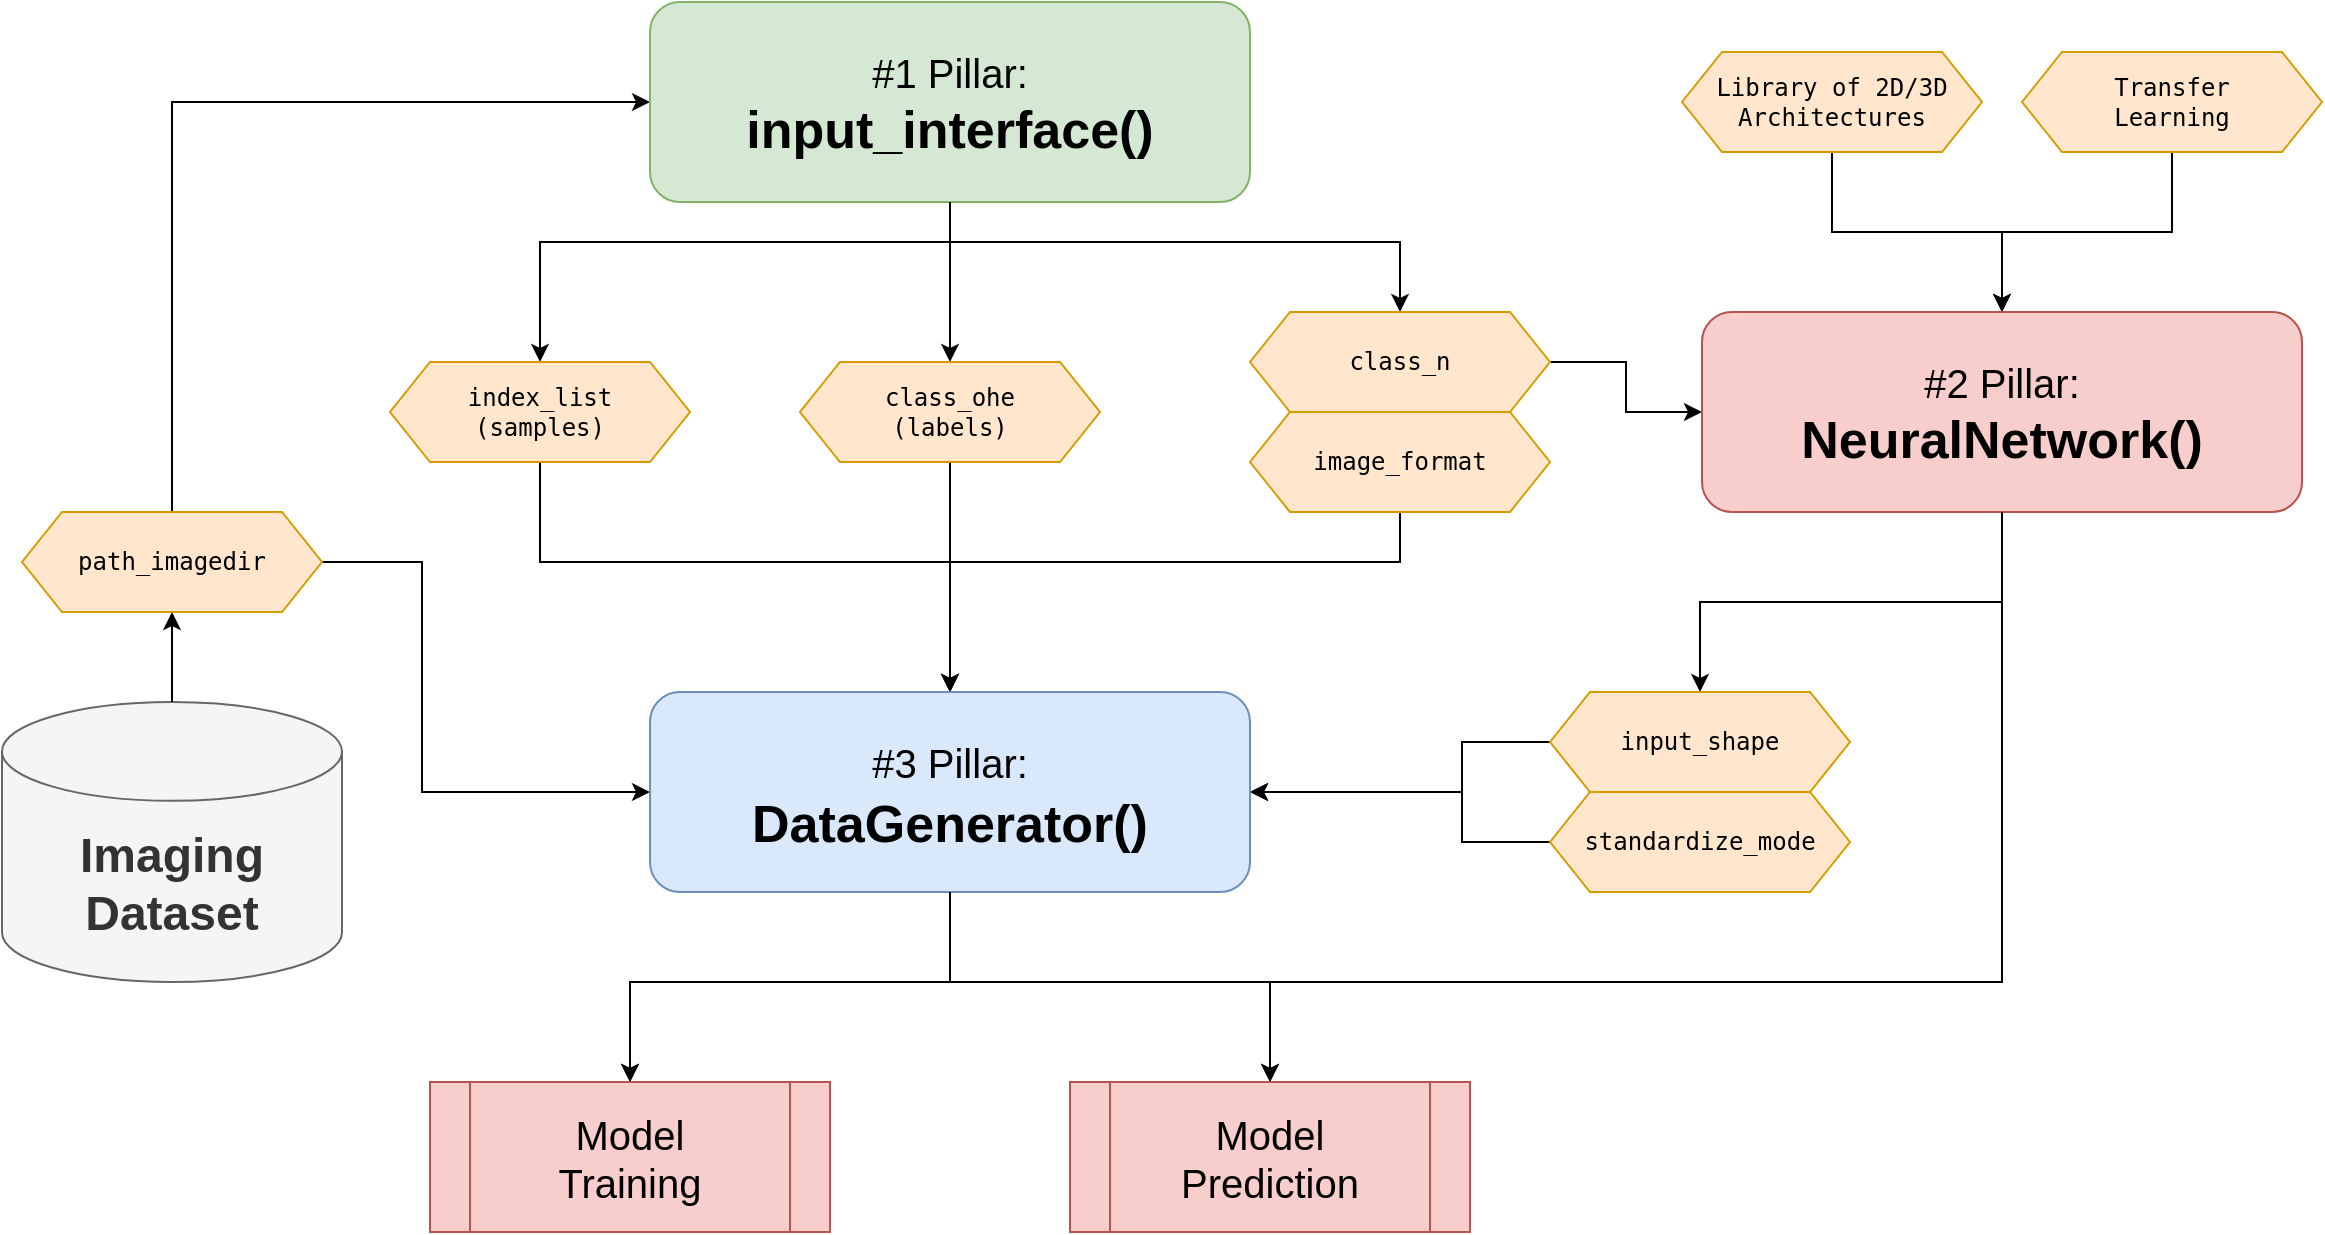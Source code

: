 <mxfile version="19.0.3" type="device"><diagram id="Y3FxYfprjLi3GGuL_y6j" name="Page-1"><mxGraphModel dx="2147" dy="781" grid="1" gridSize="10" guides="1" tooltips="1" connect="1" arrows="1" fold="1" page="1" pageScale="1" pageWidth="827" pageHeight="1169" math="0" shadow="0"><root><mxCell id="0"/><mxCell id="1" parent="0"/><mxCell id="pe6ruL8o526zXLX8FnUG-48" style="edgeStyle=orthogonalEdgeStyle;rounded=0;orthogonalLoop=1;jettySize=auto;html=1;entryX=0.5;entryY=0;entryDx=0;entryDy=0;fontSize=12;startArrow=classic;startFill=1;endArrow=none;endFill=0;" parent="1" source="pe6ruL8o526zXLX8FnUG-1" target="pe6ruL8o526zXLX8FnUG-12" edge="1"><mxGeometry relative="1" as="geometry"/></mxCell><mxCell id="pe6ruL8o526zXLX8FnUG-1" value="&lt;div style=&quot;font-size: 20px&quot;&gt;&lt;font style=&quot;font-size: 20px&quot;&gt;&lt;font style=&quot;font-size: 20px&quot;&gt;#1 Pillar:&lt;/font&gt;&lt;/font&gt;&lt;b&gt;&lt;font style=&quot;font-size: 24px&quot;&gt;&lt;br&gt;&lt;/font&gt;&lt;/b&gt;&lt;/div&gt;&lt;div&gt;&lt;font size=&quot;1&quot;&gt;&lt;b&gt;&lt;font style=&quot;font-size: 24px&quot;&gt;&lt;font style=&quot;font-size: 24px&quot;&gt;&lt;font style=&quot;font-size: 26px&quot;&gt;input_interface()&lt;/font&gt;&lt;/font&gt;&lt;/font&gt;&lt;/b&gt;&lt;/font&gt;&lt;/div&gt;" style="rounded=1;whiteSpace=wrap;html=1;fillColor=#d5e8d4;strokeColor=#82b366;" parent="1" vertex="1"><mxGeometry x="-56" y="40" width="300" height="100" as="geometry"/></mxCell><mxCell id="pe6ruL8o526zXLX8FnUG-6" value="&lt;div&gt;&lt;b&gt;&lt;font style=&quot;font-size: 24px&quot;&gt;Imaging&lt;/font&gt;&lt;/b&gt;&lt;/div&gt;&lt;div&gt;&lt;b&gt;&lt;font style=&quot;font-size: 24px&quot;&gt;Dataset&lt;/font&gt;&lt;/b&gt;&lt;/div&gt;" style="shape=cylinder3;whiteSpace=wrap;html=1;boundedLbl=1;backgroundOutline=1;size=24.714;fillColor=#f5f5f5;fontColor=#333333;strokeColor=#666666;" parent="1" vertex="1"><mxGeometry x="-380" y="390" width="170" height="140" as="geometry"/></mxCell><mxCell id="pe6ruL8o526zXLX8FnUG-42" style="edgeStyle=orthogonalEdgeStyle;rounded=0;orthogonalLoop=1;jettySize=auto;html=1;entryX=1;entryY=0.5;entryDx=0;entryDy=0;fontSize=12;startArrow=classic;startFill=1;endArrow=none;endFill=0;" parent="1" source="pe6ruL8o526zXLX8FnUG-7" target="pe6ruL8o526zXLX8FnUG-20" edge="1"><mxGeometry relative="1" as="geometry"/></mxCell><mxCell id="pe6ruL8o526zXLX8FnUG-45" style="edgeStyle=orthogonalEdgeStyle;rounded=0;orthogonalLoop=1;jettySize=auto;html=1;entryX=0.5;entryY=1;entryDx=0;entryDy=0;fontSize=12;startArrow=classic;startFill=1;endArrow=none;endFill=0;" parent="1" source="pe6ruL8o526zXLX8FnUG-7" target="pe6ruL8o526zXLX8FnUG-43" edge="1"><mxGeometry relative="1" as="geometry"/></mxCell><mxCell id="pe6ruL8o526zXLX8FnUG-46" style="edgeStyle=orthogonalEdgeStyle;rounded=0;orthogonalLoop=1;jettySize=auto;html=1;entryX=0.5;entryY=1;entryDx=0;entryDy=0;fontSize=12;startArrow=classic;startFill=1;endArrow=none;endFill=0;" parent="1" source="pe6ruL8o526zXLX8FnUG-7" target="pe6ruL8o526zXLX8FnUG-40" edge="1"><mxGeometry relative="1" as="geometry"/></mxCell><mxCell id="pe6ruL8o526zXLX8FnUG-7" value="&lt;div style=&quot;font-size: 18px&quot;&gt;&lt;font style=&quot;font-size: 18px&quot; size=&quot;1&quot;&gt;&lt;font style=&quot;font-size: 20px&quot;&gt;#2 Pillar:&lt;/font&gt;&lt;/font&gt;&lt;b&gt;&lt;font style=&quot;font-size: 24px&quot;&gt;&lt;br&gt;&lt;/font&gt;&lt;/b&gt;&lt;/div&gt;&lt;div&gt;&lt;font size=&quot;1&quot;&gt;&lt;b&gt;&lt;font style=&quot;font-size: 24px&quot;&gt;&lt;font style=&quot;font-size: 24px&quot;&gt;&lt;font style=&quot;font-size: 26px&quot;&gt;NeuralNetwork()&lt;/font&gt;&lt;/font&gt;&lt;/font&gt;&lt;/b&gt;&lt;/font&gt;&lt;/div&gt;" style="rounded=1;whiteSpace=wrap;html=1;fillColor=#f8cecc;strokeColor=#b85450;" parent="1" vertex="1"><mxGeometry x="470" y="195" width="300" height="100" as="geometry"/></mxCell><mxCell id="pe6ruL8o526zXLX8FnUG-31" style="edgeStyle=orthogonalEdgeStyle;rounded=0;orthogonalLoop=1;jettySize=auto;html=1;entryX=0.5;entryY=1;entryDx=0;entryDy=0;fontSize=12;startArrow=classic;startFill=1;endArrow=none;endFill=0;" parent="1" source="pe6ruL8o526zXLX8FnUG-8" target="pe6ruL8o526zXLX8FnUG-15" edge="1"><mxGeometry relative="1" as="geometry"><Array as="points"><mxPoint x="94" y="320"/><mxPoint x="-111" y="320"/></Array></mxGeometry></mxCell><mxCell id="pe6ruL8o526zXLX8FnUG-32" style="edgeStyle=orthogonalEdgeStyle;rounded=0;orthogonalLoop=1;jettySize=auto;html=1;entryX=0.5;entryY=1;entryDx=0;entryDy=0;fontSize=12;startArrow=classic;startFill=1;endArrow=none;endFill=0;" parent="1" source="pe6ruL8o526zXLX8FnUG-8" target="pe6ruL8o526zXLX8FnUG-17" edge="1"><mxGeometry relative="1" as="geometry"/></mxCell><mxCell id="pe6ruL8o526zXLX8FnUG-33" style="edgeStyle=orthogonalEdgeStyle;rounded=0;orthogonalLoop=1;jettySize=auto;html=1;entryX=0.5;entryY=1;entryDx=0;entryDy=0;fontSize=12;startArrow=classic;startFill=1;endArrow=none;endFill=0;" parent="1" source="pe6ruL8o526zXLX8FnUG-8" target="pe6ruL8o526zXLX8FnUG-18" edge="1"><mxGeometry relative="1" as="geometry"><Array as="points"><mxPoint x="94" y="320"/><mxPoint x="319" y="320"/></Array></mxGeometry></mxCell><mxCell id="pe6ruL8o526zXLX8FnUG-35" style="edgeStyle=orthogonalEdgeStyle;rounded=0;orthogonalLoop=1;jettySize=auto;html=1;entryX=0;entryY=0.5;entryDx=0;entryDy=0;fontSize=12;startArrow=classic;startFill=1;endArrow=none;endFill=0;" parent="1" source="pe6ruL8o526zXLX8FnUG-8" target="pe6ruL8o526zXLX8FnUG-11" edge="1"><mxGeometry relative="1" as="geometry"><Array as="points"><mxPoint x="350" y="435"/><mxPoint x="350" y="410"/></Array></mxGeometry></mxCell><mxCell id="pe6ruL8o526zXLX8FnUG-37" style="edgeStyle=orthogonalEdgeStyle;rounded=0;orthogonalLoop=1;jettySize=auto;html=1;entryX=0;entryY=0.5;entryDx=0;entryDy=0;fontSize=12;startArrow=classic;startFill=1;endArrow=none;endFill=0;" parent="1" source="pe6ruL8o526zXLX8FnUG-8" target="pe6ruL8o526zXLX8FnUG-9" edge="1"><mxGeometry relative="1" as="geometry"><Array as="points"><mxPoint x="350" y="435"/><mxPoint x="350" y="460"/></Array></mxGeometry></mxCell><mxCell id="pe6ruL8o526zXLX8FnUG-57" style="edgeStyle=orthogonalEdgeStyle;rounded=0;orthogonalLoop=1;jettySize=auto;html=1;entryX=1;entryY=0.5;entryDx=0;entryDy=0;fontSize=20;startArrow=classic;startFill=1;endArrow=none;endFill=0;" parent="1" source="pe6ruL8o526zXLX8FnUG-8" target="pe6ruL8o526zXLX8FnUG-12" edge="1"><mxGeometry relative="1" as="geometry"><Array as="points"><mxPoint x="-170" y="435"/><mxPoint x="-170" y="320"/></Array></mxGeometry></mxCell><mxCell id="pe6ruL8o526zXLX8FnUG-8" value="&lt;div style=&quot;font-size: 20px&quot;&gt;&lt;font style=&quot;font-size: 20px&quot;&gt;&lt;font style=&quot;font-size: 20px&quot;&gt;#3 Pillar:&lt;/font&gt;&lt;/font&gt;&lt;font style=&quot;font-size: 20px&quot;&gt;&lt;b&gt;&lt;font style=&quot;font-size: 26px&quot;&gt;&lt;br&gt;&lt;/font&gt;&lt;/b&gt;&lt;/font&gt;&lt;/div&gt;&lt;div style=&quot;font-size: 26px&quot;&gt;&lt;font style=&quot;font-size: 26px&quot;&gt;&lt;b&gt;&lt;font style=&quot;font-size: 26px&quot;&gt;&lt;font style=&quot;font-size: 26px&quot;&gt;&lt;font style=&quot;font-size: 26px&quot;&gt;DataGenerator()&lt;/font&gt;&lt;/font&gt;&lt;/font&gt;&lt;/b&gt;&lt;/font&gt;&lt;/div&gt;" style="rounded=1;whiteSpace=wrap;html=1;fillColor=#dae8fc;strokeColor=#6c8ebf;" parent="1" vertex="1"><mxGeometry x="-56" y="385" width="300" height="100" as="geometry"/></mxCell><mxCell id="pe6ruL8o526zXLX8FnUG-9" value="&lt;pre id=&quot;__code_1&quot; style=&quot;font-size: 12px&quot;&gt;&lt;font style=&quot;font-size: 12px&quot;&gt;&lt;code&gt;&lt;span class=&quot;n&quot;&gt;standardize_mode&lt;/span&gt;&lt;span class=&quot;o&quot;&gt;&lt;/span&gt;&lt;/code&gt;&lt;/font&gt;&lt;/pre&gt;" style="shape=hexagon;perimeter=hexagonPerimeter2;whiteSpace=wrap;html=1;fixedSize=1;fontSize=24;fillColor=#ffe6cc;strokeColor=#d79b00;" parent="1" vertex="1"><mxGeometry x="394" y="435" width="150" height="50" as="geometry"/></mxCell><mxCell id="pe6ruL8o526zXLX8FnUG-39" style="edgeStyle=orthogonalEdgeStyle;rounded=0;orthogonalLoop=1;jettySize=auto;html=1;entryX=0.5;entryY=1;entryDx=0;entryDy=0;fontSize=12;startArrow=classic;startFill=1;endArrow=none;endFill=0;" parent="1" source="pe6ruL8o526zXLX8FnUG-11" target="pe6ruL8o526zXLX8FnUG-7" edge="1"><mxGeometry relative="1" as="geometry"/></mxCell><mxCell id="pe6ruL8o526zXLX8FnUG-11" value="&lt;pre id=&quot;__code_1&quot; style=&quot;font-size: 12px&quot;&gt;&lt;font style=&quot;font-size: 12px&quot;&gt;&lt;code&gt;&lt;span class=&quot;n&quot;&gt;input_shape&lt;/span&gt;&lt;span class=&quot;o&quot;&gt;&lt;/span&gt;&lt;/code&gt;&lt;/font&gt;&lt;/pre&gt;" style="shape=hexagon;perimeter=hexagonPerimeter2;whiteSpace=wrap;html=1;fixedSize=1;fontSize=24;fillColor=#ffe6cc;strokeColor=#d79b00;" parent="1" vertex="1"><mxGeometry x="394" y="385" width="150" height="50" as="geometry"/></mxCell><mxCell id="pe6ruL8o526zXLX8FnUG-23" value="" style="edgeStyle=orthogonalEdgeStyle;rounded=0;orthogonalLoop=1;jettySize=auto;html=1;fontSize=12;startArrow=classic;startFill=1;endArrow=none;endFill=0;" parent="1" source="pe6ruL8o526zXLX8FnUG-12" target="pe6ruL8o526zXLX8FnUG-6" edge="1"><mxGeometry relative="1" as="geometry"/></mxCell><mxCell id="pe6ruL8o526zXLX8FnUG-12" value="&lt;pre id=&quot;__code_1&quot; style=&quot;font-size: 12px&quot;&gt;&lt;code&gt;&lt;span class=&quot;n&quot;&gt;path_imagedir&lt;/span&gt;&lt;span class=&quot;p&quot;&gt;&lt;/span&gt;&lt;/code&gt;&lt;/pre&gt;" style="shape=hexagon;perimeter=hexagonPerimeter2;whiteSpace=wrap;html=1;fixedSize=1;fontSize=24;fillColor=#ffe6cc;strokeColor=#d79b00;" parent="1" vertex="1"><mxGeometry x="-370" y="295" width="150" height="50" as="geometry"/></mxCell><mxCell id="pe6ruL8o526zXLX8FnUG-29" style="edgeStyle=orthogonalEdgeStyle;rounded=0;orthogonalLoop=1;jettySize=auto;html=1;entryX=0.5;entryY=1;entryDx=0;entryDy=0;fontSize=12;startArrow=classic;startFill=1;endArrow=none;endFill=0;" parent="1" source="pe6ruL8o526zXLX8FnUG-15" target="pe6ruL8o526zXLX8FnUG-1" edge="1"><mxGeometry relative="1" as="geometry"><Array as="points"><mxPoint x="-111" y="160"/><mxPoint x="94" y="160"/></Array></mxGeometry></mxCell><mxCell id="pe6ruL8o526zXLX8FnUG-15" value="&lt;pre id=&quot;__code_1&quot; style=&quot;font-size: 12px&quot;&gt;&lt;font style=&quot;font-size: 12px&quot;&gt;&lt;code&gt;&lt;span class=&quot;n&quot;&gt;index_list&lt;br&gt;(samples)&lt;br&gt;&lt;/span&gt;&lt;span class=&quot;o&quot;&gt;&lt;/span&gt;&lt;/code&gt;&lt;/font&gt;&lt;/pre&gt;" style="shape=hexagon;perimeter=hexagonPerimeter2;whiteSpace=wrap;html=1;fixedSize=1;fontSize=24;fillColor=#ffe6cc;strokeColor=#d79b00;" parent="1" vertex="1"><mxGeometry x="-186" y="220" width="150" height="50" as="geometry"/></mxCell><mxCell id="pe6ruL8o526zXLX8FnUG-27" style="edgeStyle=orthogonalEdgeStyle;rounded=0;orthogonalLoop=1;jettySize=auto;html=1;entryX=0.5;entryY=1;entryDx=0;entryDy=0;fontSize=12;startArrow=classic;startFill=1;endArrow=none;endFill=0;" parent="1" source="pe6ruL8o526zXLX8FnUG-17" target="pe6ruL8o526zXLX8FnUG-1" edge="1"><mxGeometry relative="1" as="geometry"/></mxCell><mxCell id="pe6ruL8o526zXLX8FnUG-17" value="&lt;pre id=&quot;__code_1&quot; style=&quot;font-size: 12px&quot;&gt;&lt;code&gt;class_ohe&lt;/code&gt;&lt;font style=&quot;font-size: 12px&quot;&gt;&lt;code&gt;&lt;span class=&quot;n&quot;&gt;&lt;br&gt;(labels)&lt;br&gt;&lt;/span&gt;&lt;span class=&quot;o&quot;&gt;&lt;/span&gt;&lt;/code&gt;&lt;/font&gt;&lt;/pre&gt;" style="shape=hexagon;perimeter=hexagonPerimeter2;whiteSpace=wrap;html=1;fixedSize=1;fontSize=24;fillColor=#ffe6cc;strokeColor=#d79b00;" parent="1" vertex="1"><mxGeometry x="19" y="220" width="150" height="50" as="geometry"/></mxCell><mxCell id="pe6ruL8o526zXLX8FnUG-18" value="&lt;pre id=&quot;__code_1&quot; style=&quot;font-size: 12px&quot;&gt;&lt;code&gt;image_format&lt;/code&gt;&lt;/pre&gt;" style="shape=hexagon;perimeter=hexagonPerimeter2;whiteSpace=wrap;html=1;fixedSize=1;fontSize=24;fillColor=#ffe6cc;strokeColor=#d79b00;" parent="1" vertex="1"><mxGeometry x="244" y="245" width="150" height="50" as="geometry"/></mxCell><mxCell id="pe6ruL8o526zXLX8FnUG-28" style="edgeStyle=orthogonalEdgeStyle;rounded=0;orthogonalLoop=1;jettySize=auto;html=1;entryX=0.5;entryY=1;entryDx=0;entryDy=0;fontSize=12;startArrow=classic;startFill=1;endArrow=none;endFill=0;" parent="1" source="pe6ruL8o526zXLX8FnUG-20" target="pe6ruL8o526zXLX8FnUG-1" edge="1"><mxGeometry relative="1" as="geometry"><Array as="points"><mxPoint x="319" y="160"/><mxPoint x="94" y="160"/></Array></mxGeometry></mxCell><mxCell id="pe6ruL8o526zXLX8FnUG-20" value="&lt;pre id=&quot;__code_1&quot; style=&quot;font-size: 12px&quot;&gt;&lt;code&gt;class_n&lt;/code&gt;&lt;font style=&quot;font-size: 12px&quot;&gt;&lt;code&gt;&lt;span class=&quot;n&quot;&gt;&lt;br&gt;&lt;/span&gt;&lt;span class=&quot;o&quot;&gt;&lt;/span&gt;&lt;/code&gt;&lt;/font&gt;&lt;/pre&gt;" style="shape=hexagon;perimeter=hexagonPerimeter2;whiteSpace=wrap;html=1;fixedSize=1;fontSize=24;fillColor=#ffe6cc;strokeColor=#d79b00;" parent="1" vertex="1"><mxGeometry x="244" y="195" width="150" height="50" as="geometry"/></mxCell><mxCell id="pe6ruL8o526zXLX8FnUG-40" value="&lt;pre id=&quot;__code_1&quot; style=&quot;font-size: 12px&quot;&gt;&lt;font style=&quot;font-size: 12px&quot;&gt;&lt;code&gt;&lt;span class=&quot;n&quot;&gt;Library of 2D/3D&lt;br&gt;Architectures&lt;br&gt;&lt;/span&gt;&lt;/code&gt;&lt;/font&gt;&lt;/pre&gt;" style="shape=hexagon;perimeter=hexagonPerimeter2;whiteSpace=wrap;html=1;fixedSize=1;fontSize=24;fillColor=#ffe6cc;strokeColor=#d79b00;" parent="1" vertex="1"><mxGeometry x="460" y="65" width="150" height="50" as="geometry"/></mxCell><mxCell id="pe6ruL8o526zXLX8FnUG-43" value="&lt;pre id=&quot;__code_1&quot; style=&quot;font-size: 12px&quot;&gt;&lt;font style=&quot;font-size: 12px&quot;&gt;&lt;code&gt;&lt;span class=&quot;n&quot;&gt;Transfer&lt;br&gt;Learning&lt;br&gt;&lt;/span&gt;&lt;/code&gt;&lt;/font&gt;&lt;/pre&gt;" style="shape=hexagon;perimeter=hexagonPerimeter2;whiteSpace=wrap;html=1;fixedSize=1;fontSize=24;fillColor=#ffe6cc;strokeColor=#d79b00;" parent="1" vertex="1"><mxGeometry x="630" y="65" width="150" height="50" as="geometry"/></mxCell><mxCell id="pe6ruL8o526zXLX8FnUG-53" style="edgeStyle=orthogonalEdgeStyle;rounded=0;orthogonalLoop=1;jettySize=auto;html=1;entryX=0.5;entryY=1;entryDx=0;entryDy=0;fontSize=20;startArrow=classic;startFill=1;endArrow=none;endFill=0;exitX=0.5;exitY=0;exitDx=0;exitDy=0;" parent="1" source="pe6ruL8o526zXLX8FnUG-49" target="pe6ruL8o526zXLX8FnUG-7" edge="1"><mxGeometry relative="1" as="geometry"><Array as="points"><mxPoint x="-66" y="530"/><mxPoint x="620" y="530"/></Array></mxGeometry></mxCell><mxCell id="pe6ruL8o526zXLX8FnUG-55" style="edgeStyle=orthogonalEdgeStyle;rounded=0;orthogonalLoop=1;jettySize=auto;html=1;entryX=0.5;entryY=1;entryDx=0;entryDy=0;fontSize=20;startArrow=classic;startFill=1;endArrow=none;endFill=0;" parent="1" source="pe6ruL8o526zXLX8FnUG-49" target="pe6ruL8o526zXLX8FnUG-8" edge="1"><mxGeometry relative="1" as="geometry"><Array as="points"><mxPoint x="-66" y="530"/><mxPoint x="94" y="530"/></Array></mxGeometry></mxCell><mxCell id="pe6ruL8o526zXLX8FnUG-49" value="&lt;div style=&quot;font-size: 20px&quot;&gt;&lt;font style=&quot;font-size: 20px&quot;&gt;Model&lt;/font&gt;&lt;/div&gt;&lt;div style=&quot;font-size: 20px&quot;&gt;&lt;font style=&quot;font-size: 20px&quot;&gt;Training&lt;br&gt;&lt;/font&gt;&lt;/div&gt;" style="shape=process;whiteSpace=wrap;html=1;backgroundOutline=1;fontSize=12;fillColor=#f8cecc;strokeColor=#b85450;" parent="1" vertex="1"><mxGeometry x="-166" y="580" width="200" height="75" as="geometry"/></mxCell><mxCell id="pe6ruL8o526zXLX8FnUG-52" style="edgeStyle=orthogonalEdgeStyle;rounded=0;orthogonalLoop=1;jettySize=auto;html=1;entryX=0.5;entryY=1;entryDx=0;entryDy=0;fontSize=20;startArrow=classic;startFill=1;endArrow=none;endFill=0;exitX=0.5;exitY=0;exitDx=0;exitDy=0;" parent="1" source="pe6ruL8o526zXLX8FnUG-50" target="pe6ruL8o526zXLX8FnUG-7" edge="1"><mxGeometry relative="1" as="geometry"><Array as="points"><mxPoint x="254" y="530"/><mxPoint x="620" y="530"/></Array></mxGeometry></mxCell><mxCell id="pe6ruL8o526zXLX8FnUG-54" style="edgeStyle=orthogonalEdgeStyle;rounded=0;orthogonalLoop=1;jettySize=auto;html=1;entryX=0.5;entryY=1;entryDx=0;entryDy=0;fontSize=20;startArrow=classic;startFill=1;endArrow=none;endFill=0;" parent="1" source="pe6ruL8o526zXLX8FnUG-50" target="pe6ruL8o526zXLX8FnUG-8" edge="1"><mxGeometry relative="1" as="geometry"><Array as="points"><mxPoint x="254" y="530"/><mxPoint x="94" y="530"/></Array></mxGeometry></mxCell><mxCell id="pe6ruL8o526zXLX8FnUG-50" value="&lt;div style=&quot;font-size: 20px&quot;&gt;&lt;font style=&quot;font-size: 20px&quot;&gt;Model&lt;/font&gt;&lt;/div&gt;&lt;div style=&quot;font-size: 20px&quot;&gt;&lt;font style=&quot;font-size: 20px&quot;&gt;Prediction&lt;br&gt;&lt;/font&gt;&lt;/div&gt;" style="shape=process;whiteSpace=wrap;html=1;backgroundOutline=1;fontSize=12;fillColor=#f8cecc;strokeColor=#b85450;" parent="1" vertex="1"><mxGeometry x="154" y="580" width="200" height="75" as="geometry"/></mxCell></root></mxGraphModel></diagram></mxfile>